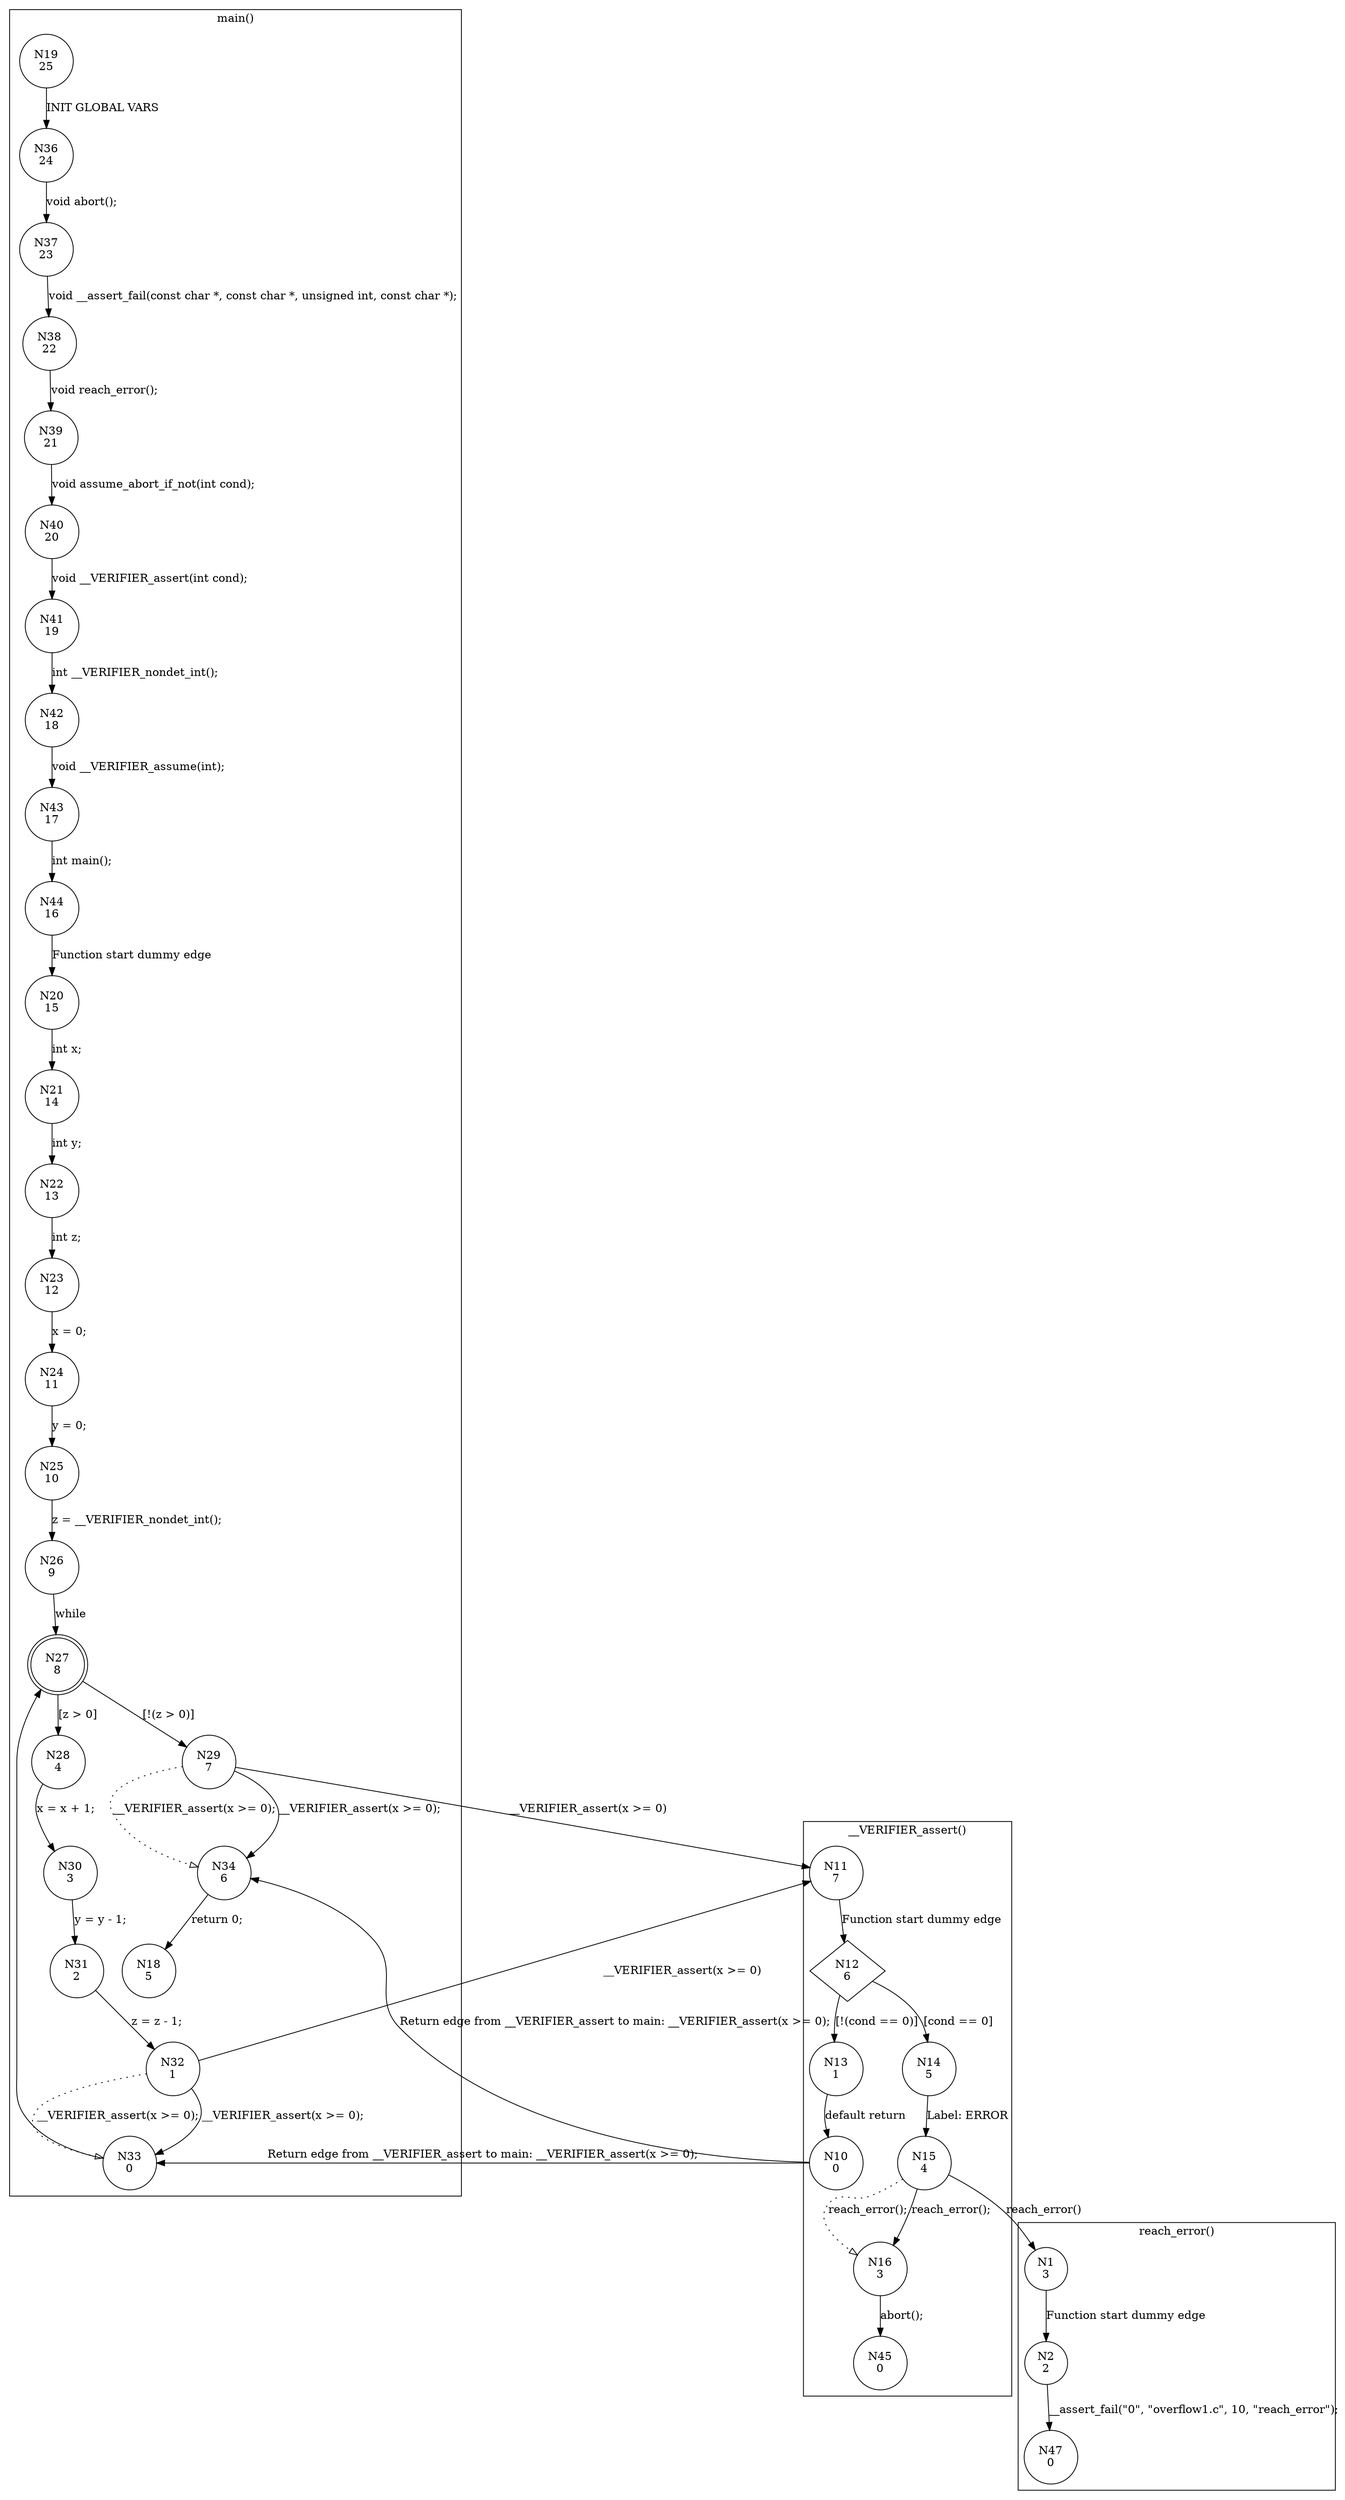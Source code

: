 digraph CFA {
19 [shape="circle" label="N19\n25"]
36 [shape="circle" label="N36\n24"]
37 [shape="circle" label="N37\n23"]
38 [shape="circle" label="N38\n22"]
39 [shape="circle" label="N39\n21"]
40 [shape="circle" label="N40\n20"]
41 [shape="circle" label="N41\n19"]
42 [shape="circle" label="N42\n18"]
43 [shape="circle" label="N43\n17"]
44 [shape="circle" label="N44\n16"]
20 [shape="circle" label="N20\n15"]
21 [shape="circle" label="N21\n14"]
22 [shape="circle" label="N22\n13"]
23 [shape="circle" label="N23\n12"]
24 [shape="circle" label="N24\n11"]
25 [shape="circle" label="N25\n10"]
26 [shape="circle" label="N26\n9"]
27 [shape="doublecircle" label="N27\n8"]
29 [shape="circle" label="N29\n7"]
11 [shape="circle" label="N11\n7"]
12 [shape="diamond" label="N12\n6"]
13 [shape="circle" label="N13\n1"]
10 [shape="circle" label="N10\n0"]
33 [shape="circle" label="N33\n0"]
34 [shape="circle" label="N34\n6"]
18 [shape="circle" label="N18\n5"]
14 [shape="circle" label="N14\n5"]
15 [shape="circle" label="N15\n4"]
1 [shape="circle" label="N1\n3"]
2 [shape="circle" label="N2\n2"]
47 [shape="circle" label="N47\n0"]
16 [shape="circle" label="N16\n3"]
45 [shape="circle" label="N45\n0"]
28 [shape="circle" label="N28\n4"]
30 [shape="circle" label="N30\n3"]
31 [shape="circle" label="N31\n2"]
32 [shape="circle" label="N32\n1"]
node [shape="circle"]
subgraph cluster___VERIFIER_assert {
label="__VERIFIER_assert()"
11 -> 12 [label="Function start dummy edge"]
12 -> 14 [label="[cond == 0]"]
12 -> 13 [label="[!(cond == 0)]"]
13 -> 10 [label="default return"]
14 -> 15 [label="Label: ERROR"]
15 -> 16 [label="reach_error();" style="dotted" arrowhead="empty"]
15 -> 16 [label="reach_error();"]
16 -> 45 [label="abort();"]}
subgraph cluster_assume_abort_if_not {
label="assume_abort_if_not()"
}
subgraph cluster_main {
label="main()"
19 -> 36 [label="INIT GLOBAL VARS"]
36 -> 37 [label="void abort();"]
37 -> 38 [label="void __assert_fail(const char *, const char *, unsigned int, const char *);"]
38 -> 39 [label="void reach_error();"]
39 -> 40 [label="void assume_abort_if_not(int cond);"]
40 -> 41 [label="void __VERIFIER_assert(int cond);"]
41 -> 42 [label="int __VERIFIER_nondet_int();"]
42 -> 43 [label="void __VERIFIER_assume(int);"]
43 -> 44 [label="int main();"]
44 -> 20 [label="Function start dummy edge"]
20 -> 21 [label="int x;"]
21 -> 22 [label="int y;"]
22 -> 23 [label="int z;"]
23 -> 24 [label="x = 0;"]
24 -> 25 [label="y = 0;"]
25 -> 26 [label="z = __VERIFIER_nondet_int();"]
26 -> 27 [label="while"]
27 -> 28 [label="[z > 0]"]
27 -> 29 [label="[!(z > 0)]"]
29 -> 34 [label="__VERIFIER_assert(x >= 0);" style="dotted" arrowhead="empty"]
29 -> 34 [label="__VERIFIER_assert(x >= 0);"]
33 -> 27 [label=""]
34 -> 18 [label="return 0;"]
28 -> 30 [label="x = x + 1;"]
30 -> 31 [label="y = y - 1;"]
31 -> 32 [label="z = z - 1;"]
32 -> 33 [label="__VERIFIER_assert(x >= 0);" style="dotted" arrowhead="empty"]
32 -> 33 [label="__VERIFIER_assert(x >= 0);"]}
subgraph cluster_reach_error {
label="reach_error()"
1 -> 2 [label="Function start dummy edge"]
2 -> 47 [label="__assert_fail(\"0\", \"overflow1.c\", 10, \"reach_error\");"]}
29 -> 11 [label="__VERIFIER_assert(x >= 0)"]
10 -> 34 [label="Return edge from __VERIFIER_assert to main: __VERIFIER_assert(x >= 0);"]
10 -> 33 [label="Return edge from __VERIFIER_assert to main: __VERIFIER_assert(x >= 0);"]
15 -> 1 [label="reach_error()"]
32 -> 11 [label="__VERIFIER_assert(x >= 0)"]}